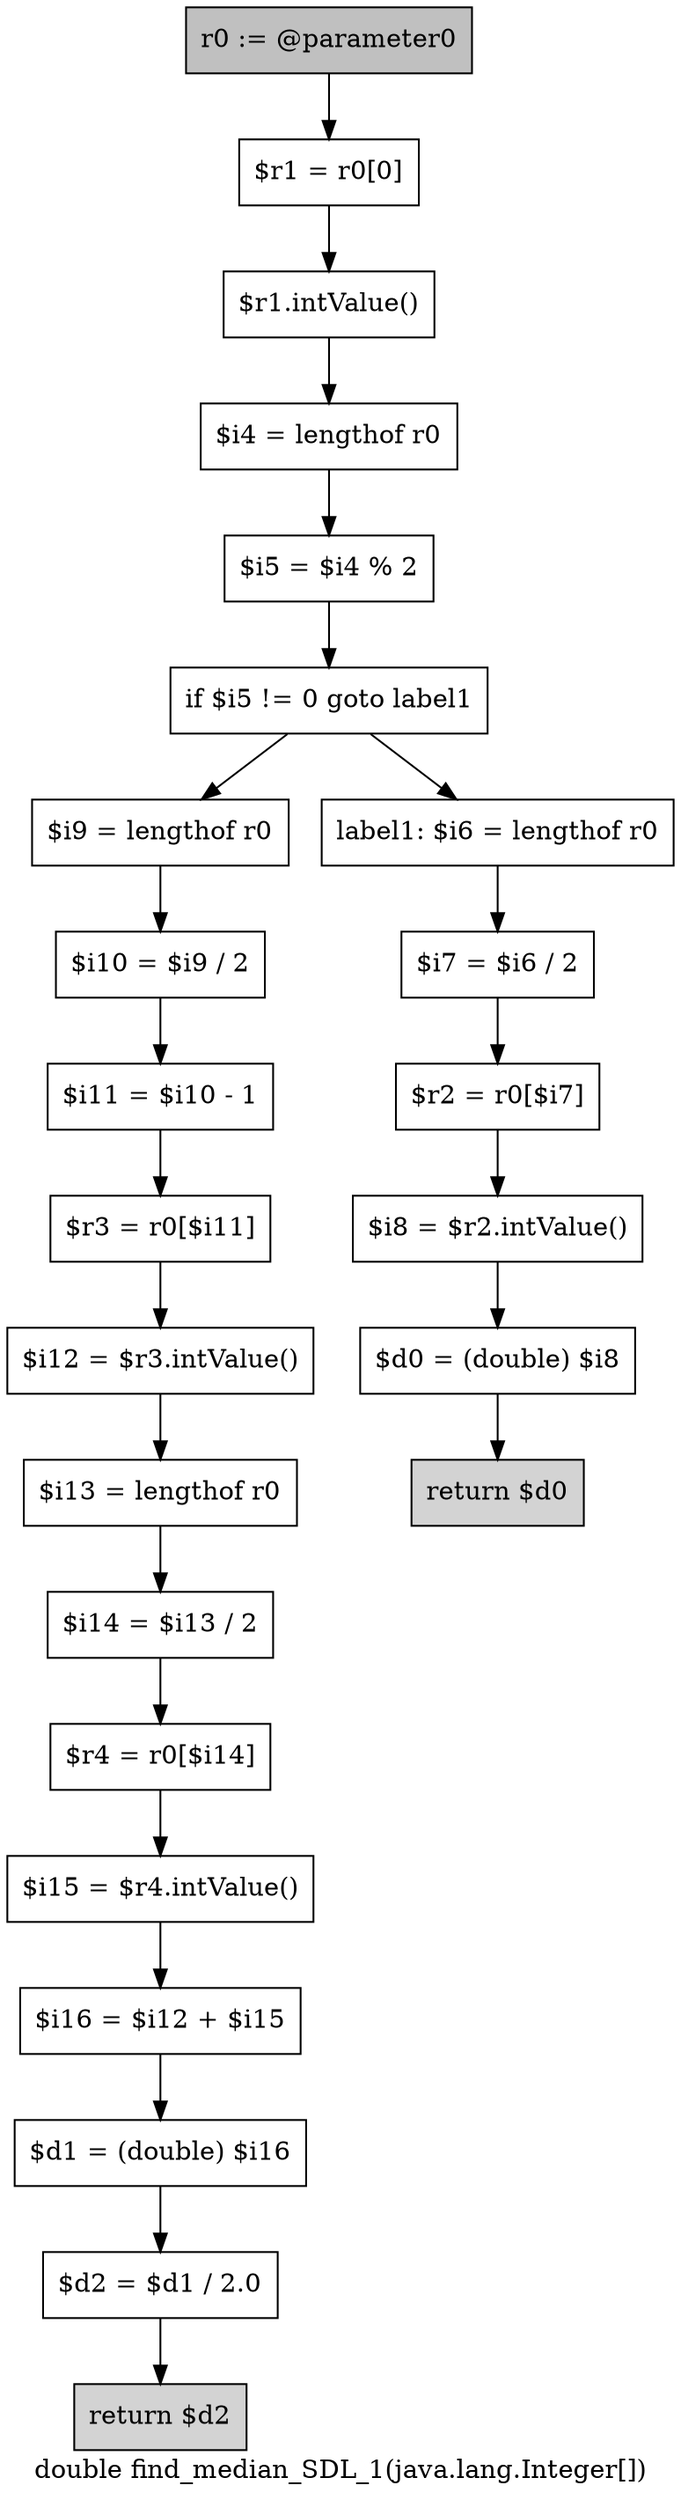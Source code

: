 digraph "double find_median_SDL_1(java.lang.Integer[])" {
    label="double find_median_SDL_1(java.lang.Integer[])";
    node [shape=box];
    "0" [style=filled,fillcolor=gray,label="r0 := @parameter0",];
    "1" [label="$r1 = r0[0]",];
    "0"->"1";
    "2" [label="$r1.intValue()",];
    "1"->"2";
    "3" [label="$i4 = lengthof r0",];
    "2"->"3";
    "4" [label="$i5 = $i4 % 2",];
    "3"->"4";
    "5" [label="if $i5 != 0 goto label1",];
    "4"->"5";
    "6" [label="$i9 = lengthof r0",];
    "5"->"6";
    "19" [label="label1: $i6 = lengthof r0",];
    "5"->"19";
    "7" [label="$i10 = $i9 / 2",];
    "6"->"7";
    "8" [label="$i11 = $i10 - 1",];
    "7"->"8";
    "9" [label="$r3 = r0[$i11]",];
    "8"->"9";
    "10" [label="$i12 = $r3.intValue()",];
    "9"->"10";
    "11" [label="$i13 = lengthof r0",];
    "10"->"11";
    "12" [label="$i14 = $i13 / 2",];
    "11"->"12";
    "13" [label="$r4 = r0[$i14]",];
    "12"->"13";
    "14" [label="$i15 = $r4.intValue()",];
    "13"->"14";
    "15" [label="$i16 = $i12 + $i15",];
    "14"->"15";
    "16" [label="$d1 = (double) $i16",];
    "15"->"16";
    "17" [label="$d2 = $d1 / 2.0",];
    "16"->"17";
    "18" [style=filled,fillcolor=lightgray,label="return $d2",];
    "17"->"18";
    "20" [label="$i7 = $i6 / 2",];
    "19"->"20";
    "21" [label="$r2 = r0[$i7]",];
    "20"->"21";
    "22" [label="$i8 = $r2.intValue()",];
    "21"->"22";
    "23" [label="$d0 = (double) $i8",];
    "22"->"23";
    "24" [style=filled,fillcolor=lightgray,label="return $d0",];
    "23"->"24";
}
